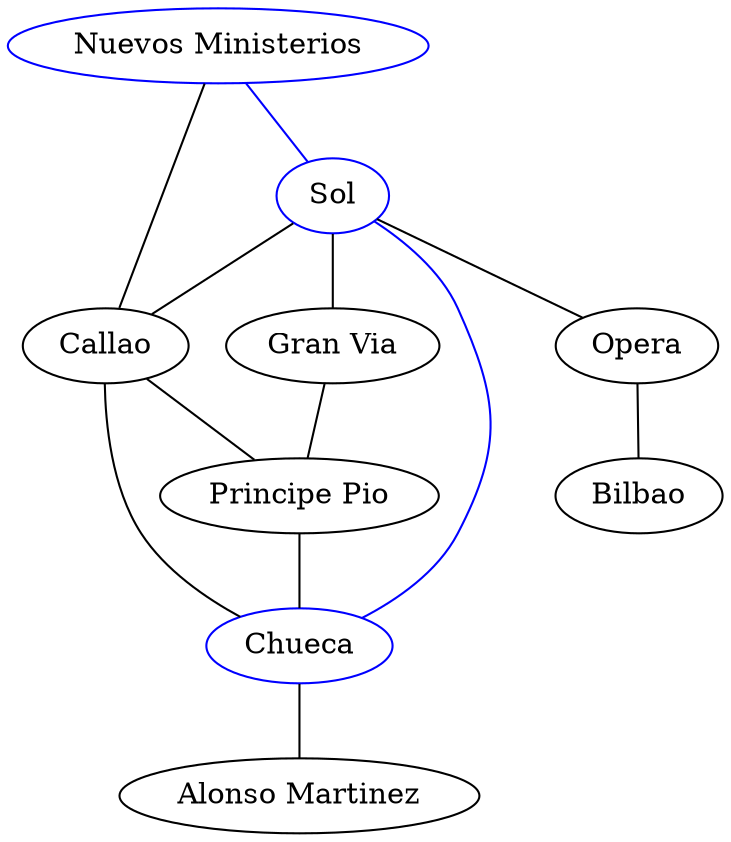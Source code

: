 strict graph G {
  1 [ color="blue" label="Sol" ];
  2 [ label="Callao" ];
  3 [ label="Gran Via" ];
  4 [ label="Principe Pio" ];
  5 [ color="blue" label="Chueca" ];
  6 [ color="blue" label="Nuevos Ministerios" ];
  7 [ label="Opera" ];
  8 [ label="Bilbao" ];
  9 [ label="Alonso Martinez" ];
  1 -- 2 [ ];
  1 -- 3 [ ];
  1 -- 5 [ color="blue" ];
  2 -- 5 [ ];
  3 -- 4 [ ];
  4 -- 5 [ ];
  6 -- 2 [ ];
  6 -- 1 [ color="blue" ];
  2 -- 4 [ ];
  1 -- 7 [ ];
  5 -- 9 [ ];
  7 -- 8 [ ];
}

